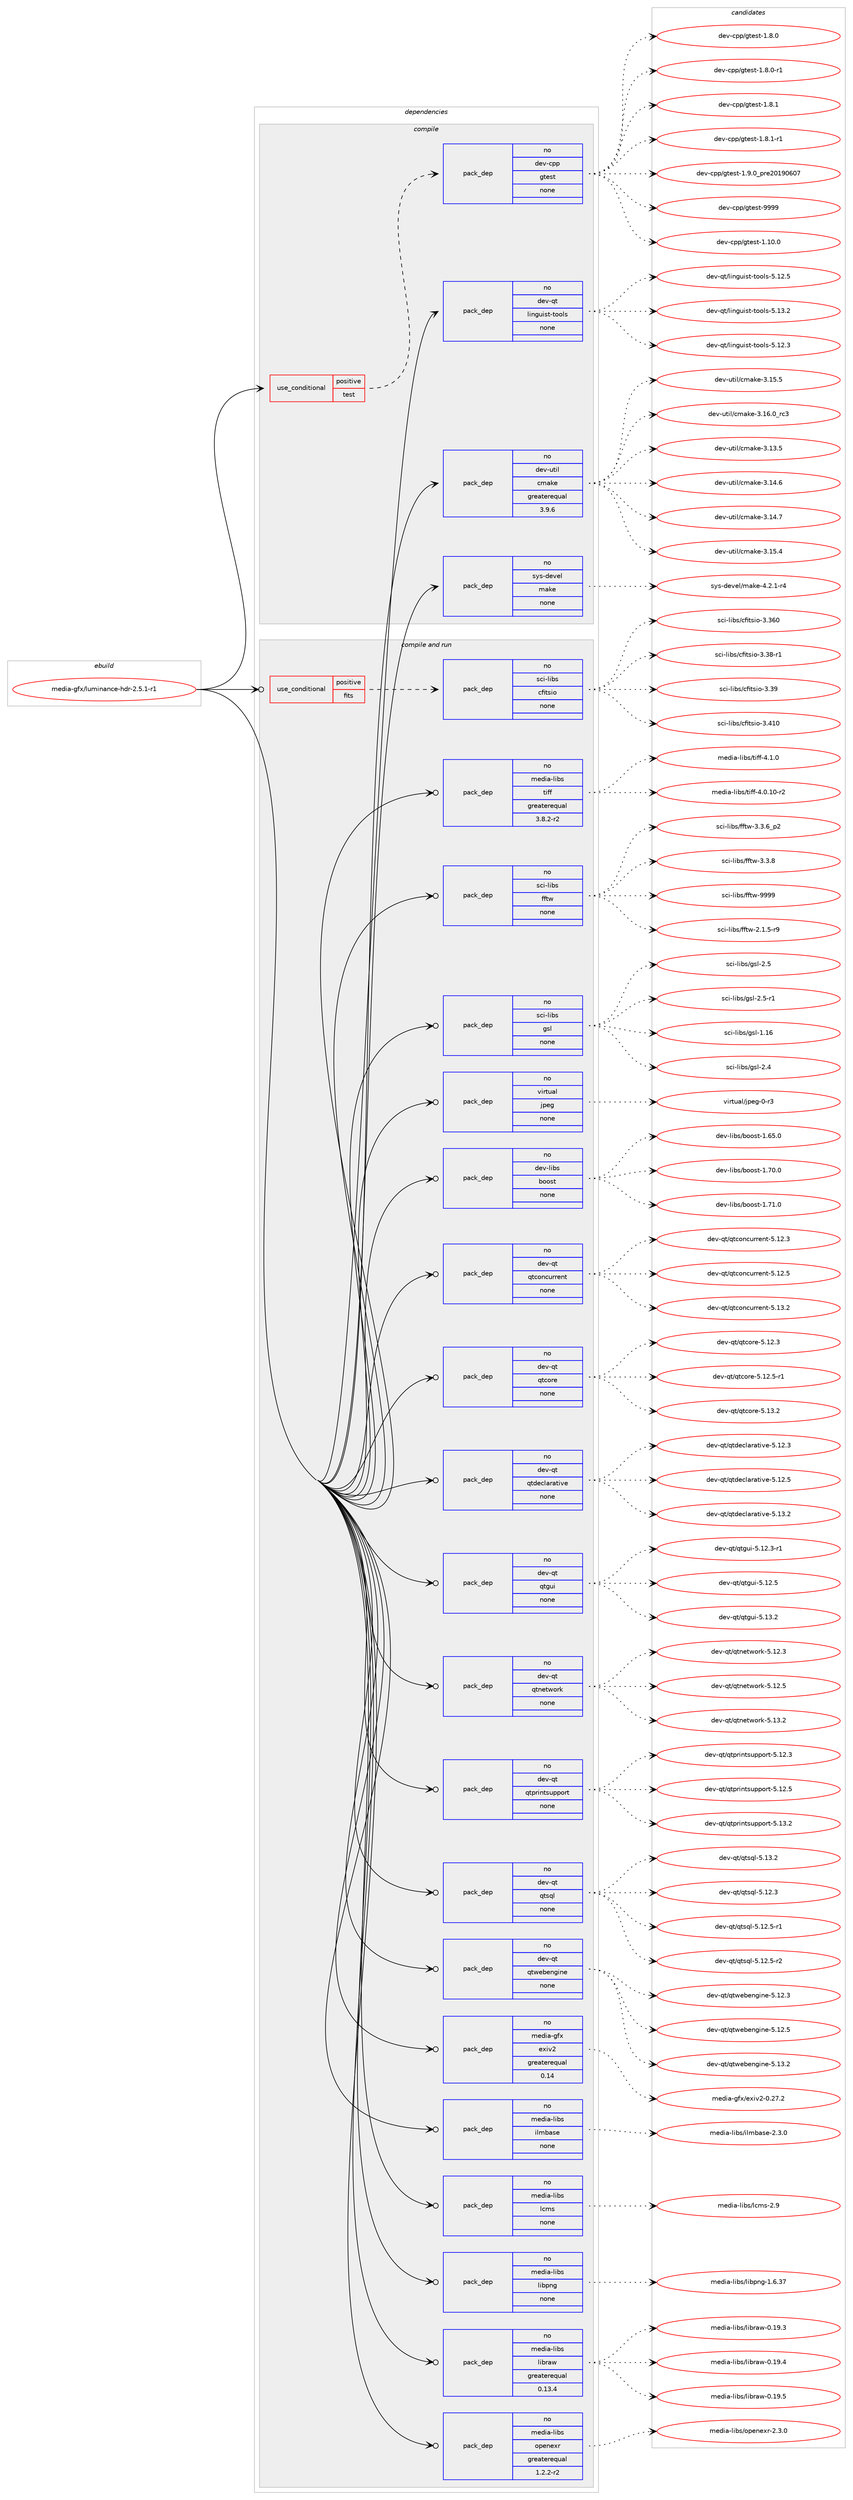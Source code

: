 digraph prolog {

# *************
# Graph options
# *************

newrank=true;
concentrate=true;
compound=true;
graph [rankdir=LR,fontname=Helvetica,fontsize=10,ranksep=1.5];#, ranksep=2.5, nodesep=0.2];
edge  [arrowhead=vee];
node  [fontname=Helvetica,fontsize=10];

# **********
# The ebuild
# **********

subgraph cluster_leftcol {
color=gray;
label=<<i>ebuild</i>>;
id [label="media-gfx/luminance-hdr-2.5.1-r1", color=red, width=4, href="../media-gfx/luminance-hdr-2.5.1-r1.svg"];
}

# ****************
# The dependencies
# ****************

subgraph cluster_midcol {
color=gray;
label=<<i>dependencies</i>>;
subgraph cluster_compile {
fillcolor="#eeeeee";
style=filled;
label=<<i>compile</i>>;
subgraph cond190342 {
dependency782162 [label=<<TABLE BORDER="0" CELLBORDER="1" CELLSPACING="0" CELLPADDING="4"><TR><TD ROWSPAN="3" CELLPADDING="10">use_conditional</TD></TR><TR><TD>positive</TD></TR><TR><TD>test</TD></TR></TABLE>>, shape=none, color=red];
subgraph pack578247 {
dependency782163 [label=<<TABLE BORDER="0" CELLBORDER="1" CELLSPACING="0" CELLPADDING="4" WIDTH="220"><TR><TD ROWSPAN="6" CELLPADDING="30">pack_dep</TD></TR><TR><TD WIDTH="110">no</TD></TR><TR><TD>dev-cpp</TD></TR><TR><TD>gtest</TD></TR><TR><TD>none</TD></TR><TR><TD></TD></TR></TABLE>>, shape=none, color=blue];
}
dependency782162:e -> dependency782163:w [weight=20,style="dashed",arrowhead="vee"];
}
id:e -> dependency782162:w [weight=20,style="solid",arrowhead="vee"];
subgraph pack578248 {
dependency782164 [label=<<TABLE BORDER="0" CELLBORDER="1" CELLSPACING="0" CELLPADDING="4" WIDTH="220"><TR><TD ROWSPAN="6" CELLPADDING="30">pack_dep</TD></TR><TR><TD WIDTH="110">no</TD></TR><TR><TD>dev-qt</TD></TR><TR><TD>linguist-tools</TD></TR><TR><TD>none</TD></TR><TR><TD></TD></TR></TABLE>>, shape=none, color=blue];
}
id:e -> dependency782164:w [weight=20,style="solid",arrowhead="vee"];
subgraph pack578249 {
dependency782165 [label=<<TABLE BORDER="0" CELLBORDER="1" CELLSPACING="0" CELLPADDING="4" WIDTH="220"><TR><TD ROWSPAN="6" CELLPADDING="30">pack_dep</TD></TR><TR><TD WIDTH="110">no</TD></TR><TR><TD>dev-util</TD></TR><TR><TD>cmake</TD></TR><TR><TD>greaterequal</TD></TR><TR><TD>3.9.6</TD></TR></TABLE>>, shape=none, color=blue];
}
id:e -> dependency782165:w [weight=20,style="solid",arrowhead="vee"];
subgraph pack578250 {
dependency782166 [label=<<TABLE BORDER="0" CELLBORDER="1" CELLSPACING="0" CELLPADDING="4" WIDTH="220"><TR><TD ROWSPAN="6" CELLPADDING="30">pack_dep</TD></TR><TR><TD WIDTH="110">no</TD></TR><TR><TD>sys-devel</TD></TR><TR><TD>make</TD></TR><TR><TD>none</TD></TR><TR><TD></TD></TR></TABLE>>, shape=none, color=blue];
}
id:e -> dependency782166:w [weight=20,style="solid",arrowhead="vee"];
}
subgraph cluster_compileandrun {
fillcolor="#eeeeee";
style=filled;
label=<<i>compile and run</i>>;
subgraph cond190343 {
dependency782167 [label=<<TABLE BORDER="0" CELLBORDER="1" CELLSPACING="0" CELLPADDING="4"><TR><TD ROWSPAN="3" CELLPADDING="10">use_conditional</TD></TR><TR><TD>positive</TD></TR><TR><TD>fits</TD></TR></TABLE>>, shape=none, color=red];
subgraph pack578251 {
dependency782168 [label=<<TABLE BORDER="0" CELLBORDER="1" CELLSPACING="0" CELLPADDING="4" WIDTH="220"><TR><TD ROWSPAN="6" CELLPADDING="30">pack_dep</TD></TR><TR><TD WIDTH="110">no</TD></TR><TR><TD>sci-libs</TD></TR><TR><TD>cfitsio</TD></TR><TR><TD>none</TD></TR><TR><TD></TD></TR></TABLE>>, shape=none, color=blue];
}
dependency782167:e -> dependency782168:w [weight=20,style="dashed",arrowhead="vee"];
}
id:e -> dependency782167:w [weight=20,style="solid",arrowhead="odotvee"];
subgraph pack578252 {
dependency782169 [label=<<TABLE BORDER="0" CELLBORDER="1" CELLSPACING="0" CELLPADDING="4" WIDTH="220"><TR><TD ROWSPAN="6" CELLPADDING="30">pack_dep</TD></TR><TR><TD WIDTH="110">no</TD></TR><TR><TD>dev-libs</TD></TR><TR><TD>boost</TD></TR><TR><TD>none</TD></TR><TR><TD></TD></TR></TABLE>>, shape=none, color=blue];
}
id:e -> dependency782169:w [weight=20,style="solid",arrowhead="odotvee"];
subgraph pack578253 {
dependency782170 [label=<<TABLE BORDER="0" CELLBORDER="1" CELLSPACING="0" CELLPADDING="4" WIDTH="220"><TR><TD ROWSPAN="6" CELLPADDING="30">pack_dep</TD></TR><TR><TD WIDTH="110">no</TD></TR><TR><TD>dev-qt</TD></TR><TR><TD>qtconcurrent</TD></TR><TR><TD>none</TD></TR><TR><TD></TD></TR></TABLE>>, shape=none, color=blue];
}
id:e -> dependency782170:w [weight=20,style="solid",arrowhead="odotvee"];
subgraph pack578254 {
dependency782171 [label=<<TABLE BORDER="0" CELLBORDER="1" CELLSPACING="0" CELLPADDING="4" WIDTH="220"><TR><TD ROWSPAN="6" CELLPADDING="30">pack_dep</TD></TR><TR><TD WIDTH="110">no</TD></TR><TR><TD>dev-qt</TD></TR><TR><TD>qtcore</TD></TR><TR><TD>none</TD></TR><TR><TD></TD></TR></TABLE>>, shape=none, color=blue];
}
id:e -> dependency782171:w [weight=20,style="solid",arrowhead="odotvee"];
subgraph pack578255 {
dependency782172 [label=<<TABLE BORDER="0" CELLBORDER="1" CELLSPACING="0" CELLPADDING="4" WIDTH="220"><TR><TD ROWSPAN="6" CELLPADDING="30">pack_dep</TD></TR><TR><TD WIDTH="110">no</TD></TR><TR><TD>dev-qt</TD></TR><TR><TD>qtdeclarative</TD></TR><TR><TD>none</TD></TR><TR><TD></TD></TR></TABLE>>, shape=none, color=blue];
}
id:e -> dependency782172:w [weight=20,style="solid",arrowhead="odotvee"];
subgraph pack578256 {
dependency782173 [label=<<TABLE BORDER="0" CELLBORDER="1" CELLSPACING="0" CELLPADDING="4" WIDTH="220"><TR><TD ROWSPAN="6" CELLPADDING="30">pack_dep</TD></TR><TR><TD WIDTH="110">no</TD></TR><TR><TD>dev-qt</TD></TR><TR><TD>qtgui</TD></TR><TR><TD>none</TD></TR><TR><TD></TD></TR></TABLE>>, shape=none, color=blue];
}
id:e -> dependency782173:w [weight=20,style="solid",arrowhead="odotvee"];
subgraph pack578257 {
dependency782174 [label=<<TABLE BORDER="0" CELLBORDER="1" CELLSPACING="0" CELLPADDING="4" WIDTH="220"><TR><TD ROWSPAN="6" CELLPADDING="30">pack_dep</TD></TR><TR><TD WIDTH="110">no</TD></TR><TR><TD>dev-qt</TD></TR><TR><TD>qtnetwork</TD></TR><TR><TD>none</TD></TR><TR><TD></TD></TR></TABLE>>, shape=none, color=blue];
}
id:e -> dependency782174:w [weight=20,style="solid",arrowhead="odotvee"];
subgraph pack578258 {
dependency782175 [label=<<TABLE BORDER="0" CELLBORDER="1" CELLSPACING="0" CELLPADDING="4" WIDTH="220"><TR><TD ROWSPAN="6" CELLPADDING="30">pack_dep</TD></TR><TR><TD WIDTH="110">no</TD></TR><TR><TD>dev-qt</TD></TR><TR><TD>qtprintsupport</TD></TR><TR><TD>none</TD></TR><TR><TD></TD></TR></TABLE>>, shape=none, color=blue];
}
id:e -> dependency782175:w [weight=20,style="solid",arrowhead="odotvee"];
subgraph pack578259 {
dependency782176 [label=<<TABLE BORDER="0" CELLBORDER="1" CELLSPACING="0" CELLPADDING="4" WIDTH="220"><TR><TD ROWSPAN="6" CELLPADDING="30">pack_dep</TD></TR><TR><TD WIDTH="110">no</TD></TR><TR><TD>dev-qt</TD></TR><TR><TD>qtsql</TD></TR><TR><TD>none</TD></TR><TR><TD></TD></TR></TABLE>>, shape=none, color=blue];
}
id:e -> dependency782176:w [weight=20,style="solid",arrowhead="odotvee"];
subgraph pack578260 {
dependency782177 [label=<<TABLE BORDER="0" CELLBORDER="1" CELLSPACING="0" CELLPADDING="4" WIDTH="220"><TR><TD ROWSPAN="6" CELLPADDING="30">pack_dep</TD></TR><TR><TD WIDTH="110">no</TD></TR><TR><TD>dev-qt</TD></TR><TR><TD>qtwebengine</TD></TR><TR><TD>none</TD></TR><TR><TD></TD></TR></TABLE>>, shape=none, color=blue];
}
id:e -> dependency782177:w [weight=20,style="solid",arrowhead="odotvee"];
subgraph pack578261 {
dependency782178 [label=<<TABLE BORDER="0" CELLBORDER="1" CELLSPACING="0" CELLPADDING="4" WIDTH="220"><TR><TD ROWSPAN="6" CELLPADDING="30">pack_dep</TD></TR><TR><TD WIDTH="110">no</TD></TR><TR><TD>media-gfx</TD></TR><TR><TD>exiv2</TD></TR><TR><TD>greaterequal</TD></TR><TR><TD>0.14</TD></TR></TABLE>>, shape=none, color=blue];
}
id:e -> dependency782178:w [weight=20,style="solid",arrowhead="odotvee"];
subgraph pack578262 {
dependency782179 [label=<<TABLE BORDER="0" CELLBORDER="1" CELLSPACING="0" CELLPADDING="4" WIDTH="220"><TR><TD ROWSPAN="6" CELLPADDING="30">pack_dep</TD></TR><TR><TD WIDTH="110">no</TD></TR><TR><TD>media-libs</TD></TR><TR><TD>ilmbase</TD></TR><TR><TD>none</TD></TR><TR><TD></TD></TR></TABLE>>, shape=none, color=blue];
}
id:e -> dependency782179:w [weight=20,style="solid",arrowhead="odotvee"];
subgraph pack578263 {
dependency782180 [label=<<TABLE BORDER="0" CELLBORDER="1" CELLSPACING="0" CELLPADDING="4" WIDTH="220"><TR><TD ROWSPAN="6" CELLPADDING="30">pack_dep</TD></TR><TR><TD WIDTH="110">no</TD></TR><TR><TD>media-libs</TD></TR><TR><TD>lcms</TD></TR><TR><TD>none</TD></TR><TR><TD></TD></TR></TABLE>>, shape=none, color=blue];
}
id:e -> dependency782180:w [weight=20,style="solid",arrowhead="odotvee"];
subgraph pack578264 {
dependency782181 [label=<<TABLE BORDER="0" CELLBORDER="1" CELLSPACING="0" CELLPADDING="4" WIDTH="220"><TR><TD ROWSPAN="6" CELLPADDING="30">pack_dep</TD></TR><TR><TD WIDTH="110">no</TD></TR><TR><TD>media-libs</TD></TR><TR><TD>libpng</TD></TR><TR><TD>none</TD></TR><TR><TD></TD></TR></TABLE>>, shape=none, color=blue];
}
id:e -> dependency782181:w [weight=20,style="solid",arrowhead="odotvee"];
subgraph pack578265 {
dependency782182 [label=<<TABLE BORDER="0" CELLBORDER="1" CELLSPACING="0" CELLPADDING="4" WIDTH="220"><TR><TD ROWSPAN="6" CELLPADDING="30">pack_dep</TD></TR><TR><TD WIDTH="110">no</TD></TR><TR><TD>media-libs</TD></TR><TR><TD>libraw</TD></TR><TR><TD>greaterequal</TD></TR><TR><TD>0.13.4</TD></TR></TABLE>>, shape=none, color=blue];
}
id:e -> dependency782182:w [weight=20,style="solid",arrowhead="odotvee"];
subgraph pack578266 {
dependency782183 [label=<<TABLE BORDER="0" CELLBORDER="1" CELLSPACING="0" CELLPADDING="4" WIDTH="220"><TR><TD ROWSPAN="6" CELLPADDING="30">pack_dep</TD></TR><TR><TD WIDTH="110">no</TD></TR><TR><TD>media-libs</TD></TR><TR><TD>openexr</TD></TR><TR><TD>greaterequal</TD></TR><TR><TD>1.2.2-r2</TD></TR></TABLE>>, shape=none, color=blue];
}
id:e -> dependency782183:w [weight=20,style="solid",arrowhead="odotvee"];
subgraph pack578267 {
dependency782184 [label=<<TABLE BORDER="0" CELLBORDER="1" CELLSPACING="0" CELLPADDING="4" WIDTH="220"><TR><TD ROWSPAN="6" CELLPADDING="30">pack_dep</TD></TR><TR><TD WIDTH="110">no</TD></TR><TR><TD>media-libs</TD></TR><TR><TD>tiff</TD></TR><TR><TD>greaterequal</TD></TR><TR><TD>3.8.2-r2</TD></TR></TABLE>>, shape=none, color=blue];
}
id:e -> dependency782184:w [weight=20,style="solid",arrowhead="odotvee"];
subgraph pack578268 {
dependency782185 [label=<<TABLE BORDER="0" CELLBORDER="1" CELLSPACING="0" CELLPADDING="4" WIDTH="220"><TR><TD ROWSPAN="6" CELLPADDING="30">pack_dep</TD></TR><TR><TD WIDTH="110">no</TD></TR><TR><TD>sci-libs</TD></TR><TR><TD>fftw</TD></TR><TR><TD>none</TD></TR><TR><TD></TD></TR></TABLE>>, shape=none, color=blue];
}
id:e -> dependency782185:w [weight=20,style="solid",arrowhead="odotvee"];
subgraph pack578269 {
dependency782186 [label=<<TABLE BORDER="0" CELLBORDER="1" CELLSPACING="0" CELLPADDING="4" WIDTH="220"><TR><TD ROWSPAN="6" CELLPADDING="30">pack_dep</TD></TR><TR><TD WIDTH="110">no</TD></TR><TR><TD>sci-libs</TD></TR><TR><TD>gsl</TD></TR><TR><TD>none</TD></TR><TR><TD></TD></TR></TABLE>>, shape=none, color=blue];
}
id:e -> dependency782186:w [weight=20,style="solid",arrowhead="odotvee"];
subgraph pack578270 {
dependency782187 [label=<<TABLE BORDER="0" CELLBORDER="1" CELLSPACING="0" CELLPADDING="4" WIDTH="220"><TR><TD ROWSPAN="6" CELLPADDING="30">pack_dep</TD></TR><TR><TD WIDTH="110">no</TD></TR><TR><TD>virtual</TD></TR><TR><TD>jpeg</TD></TR><TR><TD>none</TD></TR><TR><TD></TD></TR></TABLE>>, shape=none, color=blue];
}
id:e -> dependency782187:w [weight=20,style="solid",arrowhead="odotvee"];
}
subgraph cluster_run {
fillcolor="#eeeeee";
style=filled;
label=<<i>run</i>>;
}
}

# **************
# The candidates
# **************

subgraph cluster_choices {
rank=same;
color=gray;
label=<<i>candidates</i>>;

subgraph choice578247 {
color=black;
nodesep=1;
choice10010111845991121124710311610111511645494649484648 [label="dev-cpp/gtest-1.10.0", color=red, width=4,href="../dev-cpp/gtest-1.10.0.svg"];
choice100101118459911211247103116101115116454946564648 [label="dev-cpp/gtest-1.8.0", color=red, width=4,href="../dev-cpp/gtest-1.8.0.svg"];
choice1001011184599112112471031161011151164549465646484511449 [label="dev-cpp/gtest-1.8.0-r1", color=red, width=4,href="../dev-cpp/gtest-1.8.0-r1.svg"];
choice100101118459911211247103116101115116454946564649 [label="dev-cpp/gtest-1.8.1", color=red, width=4,href="../dev-cpp/gtest-1.8.1.svg"];
choice1001011184599112112471031161011151164549465646494511449 [label="dev-cpp/gtest-1.8.1-r1", color=red, width=4,href="../dev-cpp/gtest-1.8.1-r1.svg"];
choice100101118459911211247103116101115116454946574648951121141015048495748544855 [label="dev-cpp/gtest-1.9.0_pre20190607", color=red, width=4,href="../dev-cpp/gtest-1.9.0_pre20190607.svg"];
choice1001011184599112112471031161011151164557575757 [label="dev-cpp/gtest-9999", color=red, width=4,href="../dev-cpp/gtest-9999.svg"];
dependency782163:e -> choice10010111845991121124710311610111511645494649484648:w [style=dotted,weight="100"];
dependency782163:e -> choice100101118459911211247103116101115116454946564648:w [style=dotted,weight="100"];
dependency782163:e -> choice1001011184599112112471031161011151164549465646484511449:w [style=dotted,weight="100"];
dependency782163:e -> choice100101118459911211247103116101115116454946564649:w [style=dotted,weight="100"];
dependency782163:e -> choice1001011184599112112471031161011151164549465646494511449:w [style=dotted,weight="100"];
dependency782163:e -> choice100101118459911211247103116101115116454946574648951121141015048495748544855:w [style=dotted,weight="100"];
dependency782163:e -> choice1001011184599112112471031161011151164557575757:w [style=dotted,weight="100"];
}
subgraph choice578248 {
color=black;
nodesep=1;
choice10010111845113116471081051101031171051151164511611111110811545534649504651 [label="dev-qt/linguist-tools-5.12.3", color=red, width=4,href="../dev-qt/linguist-tools-5.12.3.svg"];
choice10010111845113116471081051101031171051151164511611111110811545534649504653 [label="dev-qt/linguist-tools-5.12.5", color=red, width=4,href="../dev-qt/linguist-tools-5.12.5.svg"];
choice10010111845113116471081051101031171051151164511611111110811545534649514650 [label="dev-qt/linguist-tools-5.13.2", color=red, width=4,href="../dev-qt/linguist-tools-5.13.2.svg"];
dependency782164:e -> choice10010111845113116471081051101031171051151164511611111110811545534649504651:w [style=dotted,weight="100"];
dependency782164:e -> choice10010111845113116471081051101031171051151164511611111110811545534649504653:w [style=dotted,weight="100"];
dependency782164:e -> choice10010111845113116471081051101031171051151164511611111110811545534649514650:w [style=dotted,weight="100"];
}
subgraph choice578249 {
color=black;
nodesep=1;
choice1001011184511711610510847991099710710145514649514653 [label="dev-util/cmake-3.13.5", color=red, width=4,href="../dev-util/cmake-3.13.5.svg"];
choice1001011184511711610510847991099710710145514649524654 [label="dev-util/cmake-3.14.6", color=red, width=4,href="../dev-util/cmake-3.14.6.svg"];
choice1001011184511711610510847991099710710145514649524655 [label="dev-util/cmake-3.14.7", color=red, width=4,href="../dev-util/cmake-3.14.7.svg"];
choice1001011184511711610510847991099710710145514649534652 [label="dev-util/cmake-3.15.4", color=red, width=4,href="../dev-util/cmake-3.15.4.svg"];
choice1001011184511711610510847991099710710145514649534653 [label="dev-util/cmake-3.15.5", color=red, width=4,href="../dev-util/cmake-3.15.5.svg"];
choice1001011184511711610510847991099710710145514649544648951149951 [label="dev-util/cmake-3.16.0_rc3", color=red, width=4,href="../dev-util/cmake-3.16.0_rc3.svg"];
dependency782165:e -> choice1001011184511711610510847991099710710145514649514653:w [style=dotted,weight="100"];
dependency782165:e -> choice1001011184511711610510847991099710710145514649524654:w [style=dotted,weight="100"];
dependency782165:e -> choice1001011184511711610510847991099710710145514649524655:w [style=dotted,weight="100"];
dependency782165:e -> choice1001011184511711610510847991099710710145514649534652:w [style=dotted,weight="100"];
dependency782165:e -> choice1001011184511711610510847991099710710145514649534653:w [style=dotted,weight="100"];
dependency782165:e -> choice1001011184511711610510847991099710710145514649544648951149951:w [style=dotted,weight="100"];
}
subgraph choice578250 {
color=black;
nodesep=1;
choice1151211154510010111810110847109971071014552465046494511452 [label="sys-devel/make-4.2.1-r4", color=red, width=4,href="../sys-devel/make-4.2.1-r4.svg"];
dependency782166:e -> choice1151211154510010111810110847109971071014552465046494511452:w [style=dotted,weight="100"];
}
subgraph choice578251 {
color=black;
nodesep=1;
choice1159910545108105981154799102105116115105111455146515448 [label="sci-libs/cfitsio-3.360", color=red, width=4,href="../sci-libs/cfitsio-3.360.svg"];
choice115991054510810598115479910210511611510511145514651564511449 [label="sci-libs/cfitsio-3.38-r1", color=red, width=4,href="../sci-libs/cfitsio-3.38-r1.svg"];
choice11599105451081059811547991021051161151051114551465157 [label="sci-libs/cfitsio-3.39", color=red, width=4,href="../sci-libs/cfitsio-3.39.svg"];
choice1159910545108105981154799102105116115105111455146524948 [label="sci-libs/cfitsio-3.410", color=red, width=4,href="../sci-libs/cfitsio-3.410.svg"];
dependency782168:e -> choice1159910545108105981154799102105116115105111455146515448:w [style=dotted,weight="100"];
dependency782168:e -> choice115991054510810598115479910210511611510511145514651564511449:w [style=dotted,weight="100"];
dependency782168:e -> choice11599105451081059811547991021051161151051114551465157:w [style=dotted,weight="100"];
dependency782168:e -> choice1159910545108105981154799102105116115105111455146524948:w [style=dotted,weight="100"];
}
subgraph choice578252 {
color=black;
nodesep=1;
choice1001011184510810598115479811111111511645494654534648 [label="dev-libs/boost-1.65.0", color=red, width=4,href="../dev-libs/boost-1.65.0.svg"];
choice1001011184510810598115479811111111511645494655484648 [label="dev-libs/boost-1.70.0", color=red, width=4,href="../dev-libs/boost-1.70.0.svg"];
choice1001011184510810598115479811111111511645494655494648 [label="dev-libs/boost-1.71.0", color=red, width=4,href="../dev-libs/boost-1.71.0.svg"];
dependency782169:e -> choice1001011184510810598115479811111111511645494654534648:w [style=dotted,weight="100"];
dependency782169:e -> choice1001011184510810598115479811111111511645494655484648:w [style=dotted,weight="100"];
dependency782169:e -> choice1001011184510810598115479811111111511645494655494648:w [style=dotted,weight="100"];
}
subgraph choice578253 {
color=black;
nodesep=1;
choice1001011184511311647113116991111109911711411410111011645534649504651 [label="dev-qt/qtconcurrent-5.12.3", color=red, width=4,href="../dev-qt/qtconcurrent-5.12.3.svg"];
choice1001011184511311647113116991111109911711411410111011645534649504653 [label="dev-qt/qtconcurrent-5.12.5", color=red, width=4,href="../dev-qt/qtconcurrent-5.12.5.svg"];
choice1001011184511311647113116991111109911711411410111011645534649514650 [label="dev-qt/qtconcurrent-5.13.2", color=red, width=4,href="../dev-qt/qtconcurrent-5.13.2.svg"];
dependency782170:e -> choice1001011184511311647113116991111109911711411410111011645534649504651:w [style=dotted,weight="100"];
dependency782170:e -> choice1001011184511311647113116991111109911711411410111011645534649504653:w [style=dotted,weight="100"];
dependency782170:e -> choice1001011184511311647113116991111109911711411410111011645534649514650:w [style=dotted,weight="100"];
}
subgraph choice578254 {
color=black;
nodesep=1;
choice10010111845113116471131169911111410145534649504651 [label="dev-qt/qtcore-5.12.3", color=red, width=4,href="../dev-qt/qtcore-5.12.3.svg"];
choice100101118451131164711311699111114101455346495046534511449 [label="dev-qt/qtcore-5.12.5-r1", color=red, width=4,href="../dev-qt/qtcore-5.12.5-r1.svg"];
choice10010111845113116471131169911111410145534649514650 [label="dev-qt/qtcore-5.13.2", color=red, width=4,href="../dev-qt/qtcore-5.13.2.svg"];
dependency782171:e -> choice10010111845113116471131169911111410145534649504651:w [style=dotted,weight="100"];
dependency782171:e -> choice100101118451131164711311699111114101455346495046534511449:w [style=dotted,weight="100"];
dependency782171:e -> choice10010111845113116471131169911111410145534649514650:w [style=dotted,weight="100"];
}
subgraph choice578255 {
color=black;
nodesep=1;
choice100101118451131164711311610010199108971149711610511810145534649504651 [label="dev-qt/qtdeclarative-5.12.3", color=red, width=4,href="../dev-qt/qtdeclarative-5.12.3.svg"];
choice100101118451131164711311610010199108971149711610511810145534649504653 [label="dev-qt/qtdeclarative-5.12.5", color=red, width=4,href="../dev-qt/qtdeclarative-5.12.5.svg"];
choice100101118451131164711311610010199108971149711610511810145534649514650 [label="dev-qt/qtdeclarative-5.13.2", color=red, width=4,href="../dev-qt/qtdeclarative-5.13.2.svg"];
dependency782172:e -> choice100101118451131164711311610010199108971149711610511810145534649504651:w [style=dotted,weight="100"];
dependency782172:e -> choice100101118451131164711311610010199108971149711610511810145534649504653:w [style=dotted,weight="100"];
dependency782172:e -> choice100101118451131164711311610010199108971149711610511810145534649514650:w [style=dotted,weight="100"];
}
subgraph choice578256 {
color=black;
nodesep=1;
choice1001011184511311647113116103117105455346495046514511449 [label="dev-qt/qtgui-5.12.3-r1", color=red, width=4,href="../dev-qt/qtgui-5.12.3-r1.svg"];
choice100101118451131164711311610311710545534649504653 [label="dev-qt/qtgui-5.12.5", color=red, width=4,href="../dev-qt/qtgui-5.12.5.svg"];
choice100101118451131164711311610311710545534649514650 [label="dev-qt/qtgui-5.13.2", color=red, width=4,href="../dev-qt/qtgui-5.13.2.svg"];
dependency782173:e -> choice1001011184511311647113116103117105455346495046514511449:w [style=dotted,weight="100"];
dependency782173:e -> choice100101118451131164711311610311710545534649504653:w [style=dotted,weight="100"];
dependency782173:e -> choice100101118451131164711311610311710545534649514650:w [style=dotted,weight="100"];
}
subgraph choice578257 {
color=black;
nodesep=1;
choice100101118451131164711311611010111611911111410745534649504651 [label="dev-qt/qtnetwork-5.12.3", color=red, width=4,href="../dev-qt/qtnetwork-5.12.3.svg"];
choice100101118451131164711311611010111611911111410745534649504653 [label="dev-qt/qtnetwork-5.12.5", color=red, width=4,href="../dev-qt/qtnetwork-5.12.5.svg"];
choice100101118451131164711311611010111611911111410745534649514650 [label="dev-qt/qtnetwork-5.13.2", color=red, width=4,href="../dev-qt/qtnetwork-5.13.2.svg"];
dependency782174:e -> choice100101118451131164711311611010111611911111410745534649504651:w [style=dotted,weight="100"];
dependency782174:e -> choice100101118451131164711311611010111611911111410745534649504653:w [style=dotted,weight="100"];
dependency782174:e -> choice100101118451131164711311611010111611911111410745534649514650:w [style=dotted,weight="100"];
}
subgraph choice578258 {
color=black;
nodesep=1;
choice100101118451131164711311611211410511011611511711211211111411645534649504651 [label="dev-qt/qtprintsupport-5.12.3", color=red, width=4,href="../dev-qt/qtprintsupport-5.12.3.svg"];
choice100101118451131164711311611211410511011611511711211211111411645534649504653 [label="dev-qt/qtprintsupport-5.12.5", color=red, width=4,href="../dev-qt/qtprintsupport-5.12.5.svg"];
choice100101118451131164711311611211410511011611511711211211111411645534649514650 [label="dev-qt/qtprintsupport-5.13.2", color=red, width=4,href="../dev-qt/qtprintsupport-5.13.2.svg"];
dependency782175:e -> choice100101118451131164711311611211410511011611511711211211111411645534649504651:w [style=dotted,weight="100"];
dependency782175:e -> choice100101118451131164711311611211410511011611511711211211111411645534649504653:w [style=dotted,weight="100"];
dependency782175:e -> choice100101118451131164711311611211410511011611511711211211111411645534649514650:w [style=dotted,weight="100"];
}
subgraph choice578259 {
color=black;
nodesep=1;
choice100101118451131164711311611511310845534649504651 [label="dev-qt/qtsql-5.12.3", color=red, width=4,href="../dev-qt/qtsql-5.12.3.svg"];
choice1001011184511311647113116115113108455346495046534511449 [label="dev-qt/qtsql-5.12.5-r1", color=red, width=4,href="../dev-qt/qtsql-5.12.5-r1.svg"];
choice1001011184511311647113116115113108455346495046534511450 [label="dev-qt/qtsql-5.12.5-r2", color=red, width=4,href="../dev-qt/qtsql-5.12.5-r2.svg"];
choice100101118451131164711311611511310845534649514650 [label="dev-qt/qtsql-5.13.2", color=red, width=4,href="../dev-qt/qtsql-5.13.2.svg"];
dependency782176:e -> choice100101118451131164711311611511310845534649504651:w [style=dotted,weight="100"];
dependency782176:e -> choice1001011184511311647113116115113108455346495046534511449:w [style=dotted,weight="100"];
dependency782176:e -> choice1001011184511311647113116115113108455346495046534511450:w [style=dotted,weight="100"];
dependency782176:e -> choice100101118451131164711311611511310845534649514650:w [style=dotted,weight="100"];
}
subgraph choice578260 {
color=black;
nodesep=1;
choice10010111845113116471131161191019810111010310511010145534649504651 [label="dev-qt/qtwebengine-5.12.3", color=red, width=4,href="../dev-qt/qtwebengine-5.12.3.svg"];
choice10010111845113116471131161191019810111010310511010145534649504653 [label="dev-qt/qtwebengine-5.12.5", color=red, width=4,href="../dev-qt/qtwebengine-5.12.5.svg"];
choice10010111845113116471131161191019810111010310511010145534649514650 [label="dev-qt/qtwebengine-5.13.2", color=red, width=4,href="../dev-qt/qtwebengine-5.13.2.svg"];
dependency782177:e -> choice10010111845113116471131161191019810111010310511010145534649504651:w [style=dotted,weight="100"];
dependency782177:e -> choice10010111845113116471131161191019810111010310511010145534649504653:w [style=dotted,weight="100"];
dependency782177:e -> choice10010111845113116471131161191019810111010310511010145534649514650:w [style=dotted,weight="100"];
}
subgraph choice578261 {
color=black;
nodesep=1;
choice1091011001059745103102120471011201051185045484650554650 [label="media-gfx/exiv2-0.27.2", color=red, width=4,href="../media-gfx/exiv2-0.27.2.svg"];
dependency782178:e -> choice1091011001059745103102120471011201051185045484650554650:w [style=dotted,weight="100"];
}
subgraph choice578262 {
color=black;
nodesep=1;
choice109101100105974510810598115471051081099897115101455046514648 [label="media-libs/ilmbase-2.3.0", color=red, width=4,href="../media-libs/ilmbase-2.3.0.svg"];
dependency782179:e -> choice109101100105974510810598115471051081099897115101455046514648:w [style=dotted,weight="100"];
}
subgraph choice578263 {
color=black;
nodesep=1;
choice109101100105974510810598115471089910911545504657 [label="media-libs/lcms-2.9", color=red, width=4,href="../media-libs/lcms-2.9.svg"];
dependency782180:e -> choice109101100105974510810598115471089910911545504657:w [style=dotted,weight="100"];
}
subgraph choice578264 {
color=black;
nodesep=1;
choice109101100105974510810598115471081059811211010345494654465155 [label="media-libs/libpng-1.6.37", color=red, width=4,href="../media-libs/libpng-1.6.37.svg"];
dependency782181:e -> choice109101100105974510810598115471081059811211010345494654465155:w [style=dotted,weight="100"];
}
subgraph choice578265 {
color=black;
nodesep=1;
choice10910110010597451081059811547108105981149711945484649574651 [label="media-libs/libraw-0.19.3", color=red, width=4,href="../media-libs/libraw-0.19.3.svg"];
choice10910110010597451081059811547108105981149711945484649574652 [label="media-libs/libraw-0.19.4", color=red, width=4,href="../media-libs/libraw-0.19.4.svg"];
choice10910110010597451081059811547108105981149711945484649574653 [label="media-libs/libraw-0.19.5", color=red, width=4,href="../media-libs/libraw-0.19.5.svg"];
dependency782182:e -> choice10910110010597451081059811547108105981149711945484649574651:w [style=dotted,weight="100"];
dependency782182:e -> choice10910110010597451081059811547108105981149711945484649574652:w [style=dotted,weight="100"];
dependency782182:e -> choice10910110010597451081059811547108105981149711945484649574653:w [style=dotted,weight="100"];
}
subgraph choice578266 {
color=black;
nodesep=1;
choice10910110010597451081059811547111112101110101120114455046514648 [label="media-libs/openexr-2.3.0", color=red, width=4,href="../media-libs/openexr-2.3.0.svg"];
dependency782183:e -> choice10910110010597451081059811547111112101110101120114455046514648:w [style=dotted,weight="100"];
}
subgraph choice578267 {
color=black;
nodesep=1;
choice10910110010597451081059811547116105102102455246484649484511450 [label="media-libs/tiff-4.0.10-r2", color=red, width=4,href="../media-libs/tiff-4.0.10-r2.svg"];
choice10910110010597451081059811547116105102102455246494648 [label="media-libs/tiff-4.1.0", color=red, width=4,href="../media-libs/tiff-4.1.0.svg"];
dependency782184:e -> choice10910110010597451081059811547116105102102455246484649484511450:w [style=dotted,weight="100"];
dependency782184:e -> choice10910110010597451081059811547116105102102455246494648:w [style=dotted,weight="100"];
}
subgraph choice578268 {
color=black;
nodesep=1;
choice115991054510810598115471021021161194550464946534511457 [label="sci-libs/fftw-2.1.5-r9", color=red, width=4,href="../sci-libs/fftw-2.1.5-r9.svg"];
choice115991054510810598115471021021161194551465146549511250 [label="sci-libs/fftw-3.3.6_p2", color=red, width=4,href="../sci-libs/fftw-3.3.6_p2.svg"];
choice11599105451081059811547102102116119455146514656 [label="sci-libs/fftw-3.3.8", color=red, width=4,href="../sci-libs/fftw-3.3.8.svg"];
choice115991054510810598115471021021161194557575757 [label="sci-libs/fftw-9999", color=red, width=4,href="../sci-libs/fftw-9999.svg"];
dependency782185:e -> choice115991054510810598115471021021161194550464946534511457:w [style=dotted,weight="100"];
dependency782185:e -> choice115991054510810598115471021021161194551465146549511250:w [style=dotted,weight="100"];
dependency782185:e -> choice11599105451081059811547102102116119455146514656:w [style=dotted,weight="100"];
dependency782185:e -> choice115991054510810598115471021021161194557575757:w [style=dotted,weight="100"];
}
subgraph choice578269 {
color=black;
nodesep=1;
choice115991054510810598115471031151084549464954 [label="sci-libs/gsl-1.16", color=red, width=4,href="../sci-libs/gsl-1.16.svg"];
choice1159910545108105981154710311510845504652 [label="sci-libs/gsl-2.4", color=red, width=4,href="../sci-libs/gsl-2.4.svg"];
choice1159910545108105981154710311510845504653 [label="sci-libs/gsl-2.5", color=red, width=4,href="../sci-libs/gsl-2.5.svg"];
choice11599105451081059811547103115108455046534511449 [label="sci-libs/gsl-2.5-r1", color=red, width=4,href="../sci-libs/gsl-2.5-r1.svg"];
dependency782186:e -> choice115991054510810598115471031151084549464954:w [style=dotted,weight="100"];
dependency782186:e -> choice1159910545108105981154710311510845504652:w [style=dotted,weight="100"];
dependency782186:e -> choice1159910545108105981154710311510845504653:w [style=dotted,weight="100"];
dependency782186:e -> choice11599105451081059811547103115108455046534511449:w [style=dotted,weight="100"];
}
subgraph choice578270 {
color=black;
nodesep=1;
choice118105114116117971084710611210110345484511451 [label="virtual/jpeg-0-r3", color=red, width=4,href="../virtual/jpeg-0-r3.svg"];
dependency782187:e -> choice118105114116117971084710611210110345484511451:w [style=dotted,weight="100"];
}
}

}
